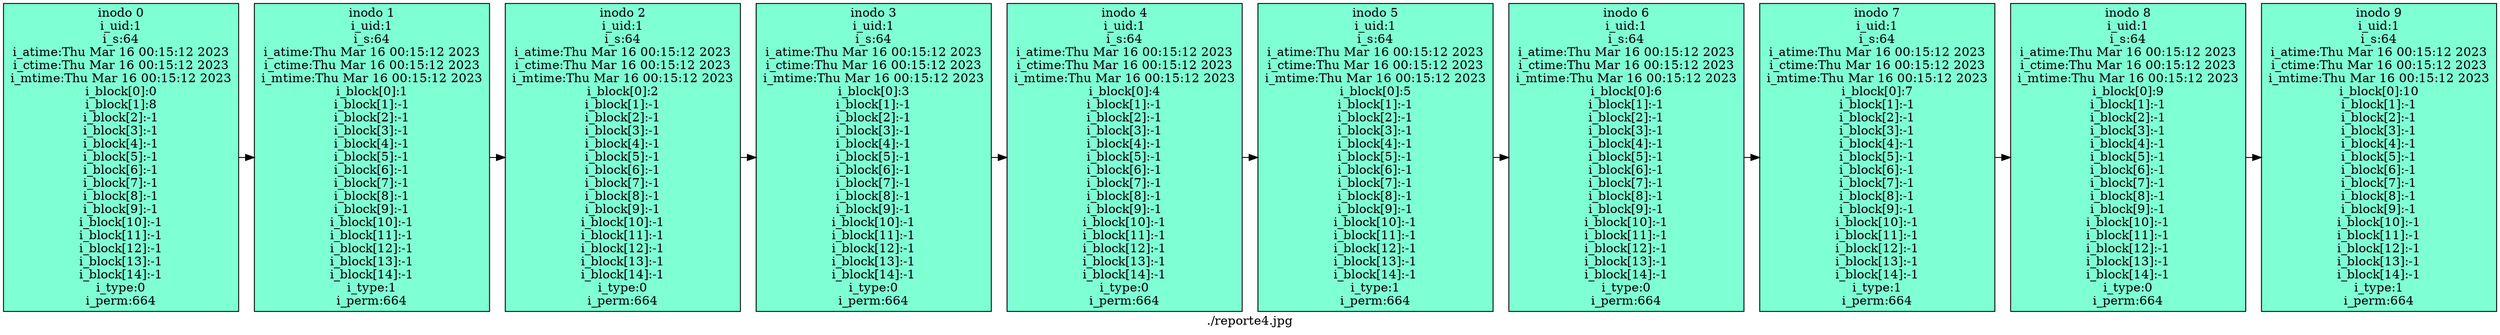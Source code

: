 digraph G {
 label="./reporte4.jpg"
node [shape=box fillcolor="aquamarine" style="filled"]
node0[label="inodo 0\ni_uid:1\ni_s:64\ni_atime:Thu Mar 16 00:15:12 2023
i_ctime:Thu Mar 16 00:15:12 2023
i_mtime:Thu Mar 16 00:15:12 2023
i_block[0]:0\ni_block[1]:8\ni_block[2]:-1\ni_block[3]:-1\ni_block[4]:-1\ni_block[5]:-1\ni_block[6]:-1\ni_block[7]:-1\ni_block[8]:-1\ni_block[9]:-1\ni_block[10]:-1\ni_block[11]:-1\ni_block[12]:-1\ni_block[13]:-1\ni_block[14]:-1\ni_type:0\ni_perm:664"];
node1[label="inodo 1\ni_uid:1\ni_s:64\ni_atime:Thu Mar 16 00:15:12 2023
i_ctime:Thu Mar 16 00:15:12 2023
i_mtime:Thu Mar 16 00:15:12 2023
i_block[0]:1\ni_block[1]:-1\ni_block[2]:-1\ni_block[3]:-1\ni_block[4]:-1\ni_block[5]:-1\ni_block[6]:-1\ni_block[7]:-1\ni_block[8]:-1\ni_block[9]:-1\ni_block[10]:-1\ni_block[11]:-1\ni_block[12]:-1\ni_block[13]:-1\ni_block[14]:-1\ni_type:1\ni_perm:664"];
node2[label="inodo 2\ni_uid:1\ni_s:64\ni_atime:Thu Mar 16 00:15:12 2023
i_ctime:Thu Mar 16 00:15:12 2023
i_mtime:Thu Mar 16 00:15:12 2023
i_block[0]:2\ni_block[1]:-1\ni_block[2]:-1\ni_block[3]:-1\ni_block[4]:-1\ni_block[5]:-1\ni_block[6]:-1\ni_block[7]:-1\ni_block[8]:-1\ni_block[9]:-1\ni_block[10]:-1\ni_block[11]:-1\ni_block[12]:-1\ni_block[13]:-1\ni_block[14]:-1\ni_type:0\ni_perm:664"];
node3[label="inodo 3\ni_uid:1\ni_s:64\ni_atime:Thu Mar 16 00:15:12 2023
i_ctime:Thu Mar 16 00:15:12 2023
i_mtime:Thu Mar 16 00:15:12 2023
i_block[0]:3\ni_block[1]:-1\ni_block[2]:-1\ni_block[3]:-1\ni_block[4]:-1\ni_block[5]:-1\ni_block[6]:-1\ni_block[7]:-1\ni_block[8]:-1\ni_block[9]:-1\ni_block[10]:-1\ni_block[11]:-1\ni_block[12]:-1\ni_block[13]:-1\ni_block[14]:-1\ni_type:0\ni_perm:664"];
node4[label="inodo 4\ni_uid:1\ni_s:64\ni_atime:Thu Mar 16 00:15:12 2023
i_ctime:Thu Mar 16 00:15:12 2023
i_mtime:Thu Mar 16 00:15:12 2023
i_block[0]:4\ni_block[1]:-1\ni_block[2]:-1\ni_block[3]:-1\ni_block[4]:-1\ni_block[5]:-1\ni_block[6]:-1\ni_block[7]:-1\ni_block[8]:-1\ni_block[9]:-1\ni_block[10]:-1\ni_block[11]:-1\ni_block[12]:-1\ni_block[13]:-1\ni_block[14]:-1\ni_type:0\ni_perm:664"];
node5[label="inodo 5\ni_uid:1\ni_s:64\ni_atime:Thu Mar 16 00:15:12 2023
i_ctime:Thu Mar 16 00:15:12 2023
i_mtime:Thu Mar 16 00:15:12 2023
i_block[0]:5\ni_block[1]:-1\ni_block[2]:-1\ni_block[3]:-1\ni_block[4]:-1\ni_block[5]:-1\ni_block[6]:-1\ni_block[7]:-1\ni_block[8]:-1\ni_block[9]:-1\ni_block[10]:-1\ni_block[11]:-1\ni_block[12]:-1\ni_block[13]:-1\ni_block[14]:-1\ni_type:1\ni_perm:664"];
node6[label="inodo 6\ni_uid:1\ni_s:64\ni_atime:Thu Mar 16 00:15:12 2023
i_ctime:Thu Mar 16 00:15:12 2023
i_mtime:Thu Mar 16 00:15:12 2023
i_block[0]:6\ni_block[1]:-1\ni_block[2]:-1\ni_block[3]:-1\ni_block[4]:-1\ni_block[5]:-1\ni_block[6]:-1\ni_block[7]:-1\ni_block[8]:-1\ni_block[9]:-1\ni_block[10]:-1\ni_block[11]:-1\ni_block[12]:-1\ni_block[13]:-1\ni_block[14]:-1\ni_type:0\ni_perm:664"];
node7[label="inodo 7\ni_uid:1\ni_s:64\ni_atime:Thu Mar 16 00:15:12 2023
i_ctime:Thu Mar 16 00:15:12 2023
i_mtime:Thu Mar 16 00:15:12 2023
i_block[0]:7\ni_block[1]:-1\ni_block[2]:-1\ni_block[3]:-1\ni_block[4]:-1\ni_block[5]:-1\ni_block[6]:-1\ni_block[7]:-1\ni_block[8]:-1\ni_block[9]:-1\ni_block[10]:-1\ni_block[11]:-1\ni_block[12]:-1\ni_block[13]:-1\ni_block[14]:-1\ni_type:1\ni_perm:664"];
node8[label="inodo 8\ni_uid:1\ni_s:64\ni_atime:Thu Mar 16 00:15:12 2023
i_ctime:Thu Mar 16 00:15:12 2023
i_mtime:Thu Mar 16 00:15:12 2023
i_block[0]:9\ni_block[1]:-1\ni_block[2]:-1\ni_block[3]:-1\ni_block[4]:-1\ni_block[5]:-1\ni_block[6]:-1\ni_block[7]:-1\ni_block[8]:-1\ni_block[9]:-1\ni_block[10]:-1\ni_block[11]:-1\ni_block[12]:-1\ni_block[13]:-1\ni_block[14]:-1\ni_type:0\ni_perm:664"];
node9[label="inodo 9\ni_uid:1\ni_s:64\ni_atime:Thu Mar 16 00:15:12 2023
i_ctime:Thu Mar 16 00:15:12 2023
i_mtime:Thu Mar 16 00:15:12 2023
i_block[0]:10\ni_block[1]:-1\ni_block[2]:-1\ni_block[3]:-1\ni_block[4]:-1\ni_block[5]:-1\ni_block[6]:-1\ni_block[7]:-1\ni_block[8]:-1\ni_block[9]:-1\ni_block[10]:-1\ni_block[11]:-1\ni_block[12]:-1\ni_block[13]:-1\ni_block[14]:-1\ni_type:1\ni_perm:664"];
rank=same{node0->node1->node2->node3->node4->node5->node6->node7->node8->node9}
}
